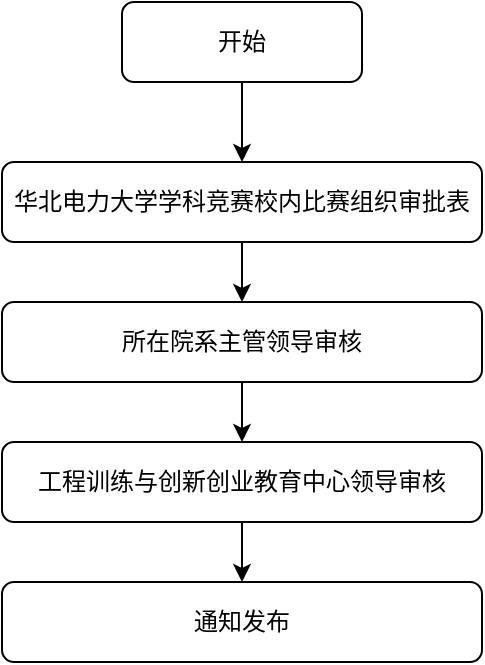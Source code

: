 <mxfile version="16.6.3" type="github">
  <diagram id="FSzsVu_iJ54fo4vCieVS" name="第 1 页">
    <mxGraphModel dx="887" dy="532" grid="1" gridSize="10" guides="1" tooltips="1" connect="1" arrows="1" fold="1" page="1" pageScale="1" pageWidth="827" pageHeight="1169" math="0" shadow="0">
      <root>
        <mxCell id="0" />
        <mxCell id="1" parent="0" />
        <mxCell id="XYwqsoum5JD6X9Xr3KGo-3" value="" style="edgeStyle=orthogonalEdgeStyle;rounded=0;orthogonalLoop=1;jettySize=auto;html=1;" edge="1" parent="1" source="XYwqsoum5JD6X9Xr3KGo-1" target="XYwqsoum5JD6X9Xr3KGo-2">
          <mxGeometry relative="1" as="geometry" />
        </mxCell>
        <mxCell id="XYwqsoum5JD6X9Xr3KGo-1" value="开始" style="rounded=1;whiteSpace=wrap;html=1;" vertex="1" parent="1">
          <mxGeometry x="200" y="120" width="120" height="40" as="geometry" />
        </mxCell>
        <mxCell id="XYwqsoum5JD6X9Xr3KGo-9" value="" style="edgeStyle=orthogonalEdgeStyle;rounded=0;orthogonalLoop=1;jettySize=auto;html=1;" edge="1" parent="1" source="XYwqsoum5JD6X9Xr3KGo-2" target="XYwqsoum5JD6X9Xr3KGo-8">
          <mxGeometry relative="1" as="geometry" />
        </mxCell>
        <mxCell id="XYwqsoum5JD6X9Xr3KGo-2" value="华北电力大学学科竞赛校内比赛组织审批表" style="whiteSpace=wrap;html=1;rounded=1;" vertex="1" parent="1">
          <mxGeometry x="140" y="200" width="240" height="40" as="geometry" />
        </mxCell>
        <mxCell id="XYwqsoum5JD6X9Xr3KGo-11" value="" style="edgeStyle=orthogonalEdgeStyle;rounded=0;orthogonalLoop=1;jettySize=auto;html=1;" edge="1" parent="1" source="XYwqsoum5JD6X9Xr3KGo-8" target="XYwqsoum5JD6X9Xr3KGo-10">
          <mxGeometry relative="1" as="geometry" />
        </mxCell>
        <mxCell id="XYwqsoum5JD6X9Xr3KGo-8" value="所在院系主管领导审核" style="whiteSpace=wrap;html=1;rounded=1;" vertex="1" parent="1">
          <mxGeometry x="140" y="270" width="240" height="40" as="geometry" />
        </mxCell>
        <mxCell id="XYwqsoum5JD6X9Xr3KGo-13" value="" style="edgeStyle=orthogonalEdgeStyle;rounded=0;orthogonalLoop=1;jettySize=auto;html=1;" edge="1" parent="1" source="XYwqsoum5JD6X9Xr3KGo-10" target="XYwqsoum5JD6X9Xr3KGo-12">
          <mxGeometry relative="1" as="geometry" />
        </mxCell>
        <mxCell id="XYwqsoum5JD6X9Xr3KGo-10" value="工程训练与创新创业教育中心领导审核" style="whiteSpace=wrap;html=1;rounded=1;" vertex="1" parent="1">
          <mxGeometry x="140" y="340" width="240" height="40" as="geometry" />
        </mxCell>
        <mxCell id="XYwqsoum5JD6X9Xr3KGo-12" value="通知发布" style="whiteSpace=wrap;html=1;rounded=1;" vertex="1" parent="1">
          <mxGeometry x="140" y="410" width="240" height="40" as="geometry" />
        </mxCell>
      </root>
    </mxGraphModel>
  </diagram>
</mxfile>
